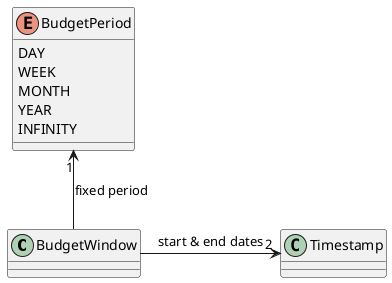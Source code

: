 @startuml

class BudgetWindow {
}

class Timestamp

enum BudgetPeriod {
DAY
WEEK
MONTH
YEAR
INFINITY
}

BudgetWindow -right-> "2" Timestamp : start & end dates
BudgetWindow -up-> "1" BudgetPeriod : fixed period

@enduml

